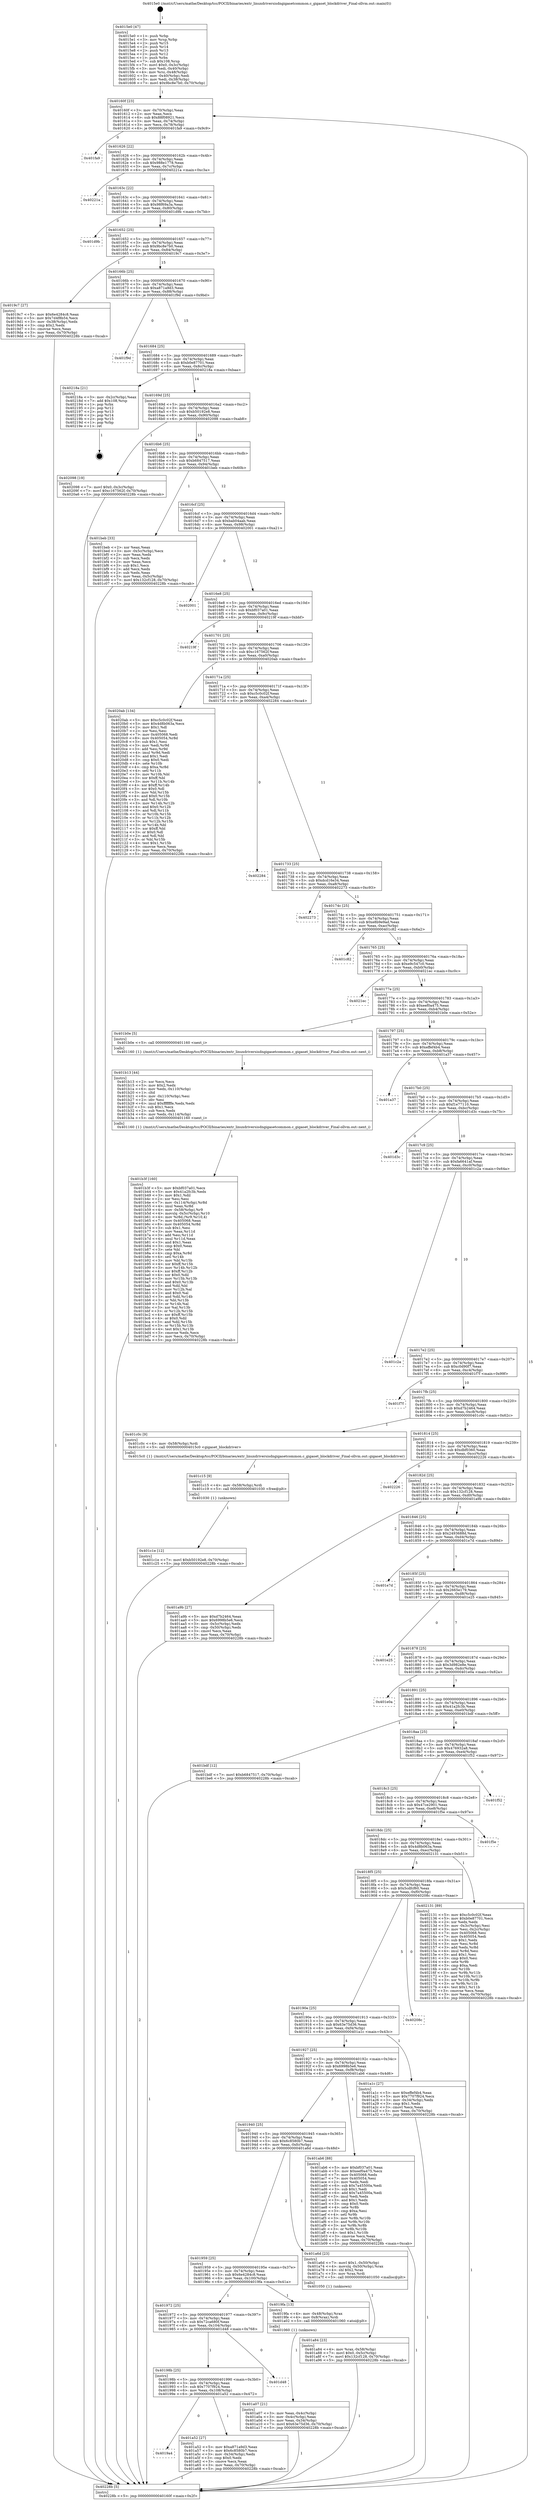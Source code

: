 digraph "0x4015e0" {
  label = "0x4015e0 (/mnt/c/Users/mathe/Desktop/tcc/POCII/binaries/extr_linuxdriversisdngigasetcommon.c_gigaset_blockdriver_Final-ollvm.out::main(0))"
  labelloc = "t"
  node[shape=record]

  Entry [label="",width=0.3,height=0.3,shape=circle,fillcolor=black,style=filled]
  "0x40160f" [label="{
     0x40160f [23]\l
     | [instrs]\l
     &nbsp;&nbsp;0x40160f \<+3\>: mov -0x70(%rbp),%eax\l
     &nbsp;&nbsp;0x401612 \<+2\>: mov %eax,%ecx\l
     &nbsp;&nbsp;0x401614 \<+6\>: sub $0x88f08921,%ecx\l
     &nbsp;&nbsp;0x40161a \<+3\>: mov %eax,-0x74(%rbp)\l
     &nbsp;&nbsp;0x40161d \<+3\>: mov %ecx,-0x78(%rbp)\l
     &nbsp;&nbsp;0x401620 \<+6\>: je 0000000000401fa9 \<main+0x9c9\>\l
  }"]
  "0x401fa9" [label="{
     0x401fa9\l
  }", style=dashed]
  "0x401626" [label="{
     0x401626 [22]\l
     | [instrs]\l
     &nbsp;&nbsp;0x401626 \<+5\>: jmp 000000000040162b \<main+0x4b\>\l
     &nbsp;&nbsp;0x40162b \<+3\>: mov -0x74(%rbp),%eax\l
     &nbsp;&nbsp;0x40162e \<+5\>: sub $0x988e1778,%eax\l
     &nbsp;&nbsp;0x401633 \<+3\>: mov %eax,-0x7c(%rbp)\l
     &nbsp;&nbsp;0x401636 \<+6\>: je 000000000040221a \<main+0xc3a\>\l
  }"]
  Exit [label="",width=0.3,height=0.3,shape=circle,fillcolor=black,style=filled,peripheries=2]
  "0x40221a" [label="{
     0x40221a\l
  }", style=dashed]
  "0x40163c" [label="{
     0x40163c [22]\l
     | [instrs]\l
     &nbsp;&nbsp;0x40163c \<+5\>: jmp 0000000000401641 \<main+0x61\>\l
     &nbsp;&nbsp;0x401641 \<+3\>: mov -0x74(%rbp),%eax\l
     &nbsp;&nbsp;0x401644 \<+5\>: sub $0x98f69a3a,%eax\l
     &nbsp;&nbsp;0x401649 \<+3\>: mov %eax,-0x80(%rbp)\l
     &nbsp;&nbsp;0x40164c \<+6\>: je 0000000000401d9b \<main+0x7bb\>\l
  }"]
  "0x401c1e" [label="{
     0x401c1e [12]\l
     | [instrs]\l
     &nbsp;&nbsp;0x401c1e \<+7\>: movl $0xb50192e8,-0x70(%rbp)\l
     &nbsp;&nbsp;0x401c25 \<+5\>: jmp 000000000040228b \<main+0xcab\>\l
  }"]
  "0x401d9b" [label="{
     0x401d9b\l
  }", style=dashed]
  "0x401652" [label="{
     0x401652 [25]\l
     | [instrs]\l
     &nbsp;&nbsp;0x401652 \<+5\>: jmp 0000000000401657 \<main+0x77\>\l
     &nbsp;&nbsp;0x401657 \<+3\>: mov -0x74(%rbp),%eax\l
     &nbsp;&nbsp;0x40165a \<+5\>: sub $0x9bc8e7b0,%eax\l
     &nbsp;&nbsp;0x40165f \<+6\>: mov %eax,-0x84(%rbp)\l
     &nbsp;&nbsp;0x401665 \<+6\>: je 00000000004019c7 \<main+0x3e7\>\l
  }"]
  "0x401c15" [label="{
     0x401c15 [9]\l
     | [instrs]\l
     &nbsp;&nbsp;0x401c15 \<+4\>: mov -0x58(%rbp),%rdi\l
     &nbsp;&nbsp;0x401c19 \<+5\>: call 0000000000401030 \<free@plt\>\l
     | [calls]\l
     &nbsp;&nbsp;0x401030 \{1\} (unknown)\l
  }"]
  "0x4019c7" [label="{
     0x4019c7 [27]\l
     | [instrs]\l
     &nbsp;&nbsp;0x4019c7 \<+5\>: mov $0x6e4284c8,%eax\l
     &nbsp;&nbsp;0x4019cc \<+5\>: mov $0x7d4f8b54,%ecx\l
     &nbsp;&nbsp;0x4019d1 \<+3\>: mov -0x38(%rbp),%edx\l
     &nbsp;&nbsp;0x4019d4 \<+3\>: cmp $0x2,%edx\l
     &nbsp;&nbsp;0x4019d7 \<+3\>: cmovne %ecx,%eax\l
     &nbsp;&nbsp;0x4019da \<+3\>: mov %eax,-0x70(%rbp)\l
     &nbsp;&nbsp;0x4019dd \<+5\>: jmp 000000000040228b \<main+0xcab\>\l
  }"]
  "0x40166b" [label="{
     0x40166b [25]\l
     | [instrs]\l
     &nbsp;&nbsp;0x40166b \<+5\>: jmp 0000000000401670 \<main+0x90\>\l
     &nbsp;&nbsp;0x401670 \<+3\>: mov -0x74(%rbp),%eax\l
     &nbsp;&nbsp;0x401673 \<+5\>: sub $0xa871a9d3,%eax\l
     &nbsp;&nbsp;0x401678 \<+6\>: mov %eax,-0x88(%rbp)\l
     &nbsp;&nbsp;0x40167e \<+6\>: je 0000000000401f9d \<main+0x9bd\>\l
  }"]
  "0x40228b" [label="{
     0x40228b [5]\l
     | [instrs]\l
     &nbsp;&nbsp;0x40228b \<+5\>: jmp 000000000040160f \<main+0x2f\>\l
  }"]
  "0x4015e0" [label="{
     0x4015e0 [47]\l
     | [instrs]\l
     &nbsp;&nbsp;0x4015e0 \<+1\>: push %rbp\l
     &nbsp;&nbsp;0x4015e1 \<+3\>: mov %rsp,%rbp\l
     &nbsp;&nbsp;0x4015e4 \<+2\>: push %r15\l
     &nbsp;&nbsp;0x4015e6 \<+2\>: push %r14\l
     &nbsp;&nbsp;0x4015e8 \<+2\>: push %r13\l
     &nbsp;&nbsp;0x4015ea \<+2\>: push %r12\l
     &nbsp;&nbsp;0x4015ec \<+1\>: push %rbx\l
     &nbsp;&nbsp;0x4015ed \<+7\>: sub $0x108,%rsp\l
     &nbsp;&nbsp;0x4015f4 \<+7\>: movl $0x0,-0x3c(%rbp)\l
     &nbsp;&nbsp;0x4015fb \<+3\>: mov %edi,-0x40(%rbp)\l
     &nbsp;&nbsp;0x4015fe \<+4\>: mov %rsi,-0x48(%rbp)\l
     &nbsp;&nbsp;0x401602 \<+3\>: mov -0x40(%rbp),%edi\l
     &nbsp;&nbsp;0x401605 \<+3\>: mov %edi,-0x38(%rbp)\l
     &nbsp;&nbsp;0x401608 \<+7\>: movl $0x9bc8e7b0,-0x70(%rbp)\l
  }"]
  "0x401b3f" [label="{
     0x401b3f [160]\l
     | [instrs]\l
     &nbsp;&nbsp;0x401b3f \<+5\>: mov $0xbf037a01,%ecx\l
     &nbsp;&nbsp;0x401b44 \<+5\>: mov $0x41a2fc3b,%edx\l
     &nbsp;&nbsp;0x401b49 \<+3\>: mov $0x1,%dil\l
     &nbsp;&nbsp;0x401b4c \<+2\>: xor %esi,%esi\l
     &nbsp;&nbsp;0x401b4e \<+7\>: mov -0x114(%rbp),%r8d\l
     &nbsp;&nbsp;0x401b55 \<+4\>: imul %eax,%r8d\l
     &nbsp;&nbsp;0x401b59 \<+4\>: mov -0x58(%rbp),%r9\l
     &nbsp;&nbsp;0x401b5d \<+4\>: movslq -0x5c(%rbp),%r10\l
     &nbsp;&nbsp;0x401b61 \<+4\>: mov %r8d,(%r9,%r10,4)\l
     &nbsp;&nbsp;0x401b65 \<+7\>: mov 0x405068,%eax\l
     &nbsp;&nbsp;0x401b6c \<+8\>: mov 0x405054,%r8d\l
     &nbsp;&nbsp;0x401b74 \<+3\>: sub $0x1,%esi\l
     &nbsp;&nbsp;0x401b77 \<+3\>: mov %eax,%r11d\l
     &nbsp;&nbsp;0x401b7a \<+3\>: add %esi,%r11d\l
     &nbsp;&nbsp;0x401b7d \<+4\>: imul %r11d,%eax\l
     &nbsp;&nbsp;0x401b81 \<+3\>: and $0x1,%eax\l
     &nbsp;&nbsp;0x401b84 \<+3\>: cmp $0x0,%eax\l
     &nbsp;&nbsp;0x401b87 \<+3\>: sete %bl\l
     &nbsp;&nbsp;0x401b8a \<+4\>: cmp $0xa,%r8d\l
     &nbsp;&nbsp;0x401b8e \<+4\>: setl %r14b\l
     &nbsp;&nbsp;0x401b92 \<+3\>: mov %bl,%r15b\l
     &nbsp;&nbsp;0x401b95 \<+4\>: xor $0xff,%r15b\l
     &nbsp;&nbsp;0x401b99 \<+3\>: mov %r14b,%r12b\l
     &nbsp;&nbsp;0x401b9c \<+4\>: xor $0xff,%r12b\l
     &nbsp;&nbsp;0x401ba0 \<+4\>: xor $0x0,%dil\l
     &nbsp;&nbsp;0x401ba4 \<+3\>: mov %r15b,%r13b\l
     &nbsp;&nbsp;0x401ba7 \<+4\>: and $0x0,%r13b\l
     &nbsp;&nbsp;0x401bab \<+3\>: and %dil,%bl\l
     &nbsp;&nbsp;0x401bae \<+3\>: mov %r12b,%al\l
     &nbsp;&nbsp;0x401bb1 \<+2\>: and $0x0,%al\l
     &nbsp;&nbsp;0x401bb3 \<+3\>: and %dil,%r14b\l
     &nbsp;&nbsp;0x401bb6 \<+3\>: or %bl,%r13b\l
     &nbsp;&nbsp;0x401bb9 \<+3\>: or %r14b,%al\l
     &nbsp;&nbsp;0x401bbc \<+3\>: xor %al,%r13b\l
     &nbsp;&nbsp;0x401bbf \<+3\>: or %r12b,%r15b\l
     &nbsp;&nbsp;0x401bc2 \<+4\>: xor $0xff,%r15b\l
     &nbsp;&nbsp;0x401bc6 \<+4\>: or $0x0,%dil\l
     &nbsp;&nbsp;0x401bca \<+3\>: and %dil,%r15b\l
     &nbsp;&nbsp;0x401bcd \<+3\>: or %r15b,%r13b\l
     &nbsp;&nbsp;0x401bd0 \<+4\>: test $0x1,%r13b\l
     &nbsp;&nbsp;0x401bd4 \<+3\>: cmovne %edx,%ecx\l
     &nbsp;&nbsp;0x401bd7 \<+3\>: mov %ecx,-0x70(%rbp)\l
     &nbsp;&nbsp;0x401bda \<+5\>: jmp 000000000040228b \<main+0xcab\>\l
  }"]
  "0x401f9d" [label="{
     0x401f9d\l
  }", style=dashed]
  "0x401684" [label="{
     0x401684 [25]\l
     | [instrs]\l
     &nbsp;&nbsp;0x401684 \<+5\>: jmp 0000000000401689 \<main+0xa9\>\l
     &nbsp;&nbsp;0x401689 \<+3\>: mov -0x74(%rbp),%eax\l
     &nbsp;&nbsp;0x40168c \<+5\>: sub $0xb0e87701,%eax\l
     &nbsp;&nbsp;0x401691 \<+6\>: mov %eax,-0x8c(%rbp)\l
     &nbsp;&nbsp;0x401697 \<+6\>: je 000000000040218a \<main+0xbaa\>\l
  }"]
  "0x401b13" [label="{
     0x401b13 [44]\l
     | [instrs]\l
     &nbsp;&nbsp;0x401b13 \<+2\>: xor %ecx,%ecx\l
     &nbsp;&nbsp;0x401b15 \<+5\>: mov $0x2,%edx\l
     &nbsp;&nbsp;0x401b1a \<+6\>: mov %edx,-0x110(%rbp)\l
     &nbsp;&nbsp;0x401b20 \<+1\>: cltd\l
     &nbsp;&nbsp;0x401b21 \<+6\>: mov -0x110(%rbp),%esi\l
     &nbsp;&nbsp;0x401b27 \<+2\>: idiv %esi\l
     &nbsp;&nbsp;0x401b29 \<+6\>: imul $0xfffffffe,%edx,%edx\l
     &nbsp;&nbsp;0x401b2f \<+3\>: sub $0x1,%ecx\l
     &nbsp;&nbsp;0x401b32 \<+2\>: sub %ecx,%edx\l
     &nbsp;&nbsp;0x401b34 \<+6\>: mov %edx,-0x114(%rbp)\l
     &nbsp;&nbsp;0x401b3a \<+5\>: call 0000000000401160 \<next_i\>\l
     | [calls]\l
     &nbsp;&nbsp;0x401160 \{1\} (/mnt/c/Users/mathe/Desktop/tcc/POCII/binaries/extr_linuxdriversisdngigasetcommon.c_gigaset_blockdriver_Final-ollvm.out::next_i)\l
  }"]
  "0x40218a" [label="{
     0x40218a [21]\l
     | [instrs]\l
     &nbsp;&nbsp;0x40218a \<+3\>: mov -0x2c(%rbp),%eax\l
     &nbsp;&nbsp;0x40218d \<+7\>: add $0x108,%rsp\l
     &nbsp;&nbsp;0x402194 \<+1\>: pop %rbx\l
     &nbsp;&nbsp;0x402195 \<+2\>: pop %r12\l
     &nbsp;&nbsp;0x402197 \<+2\>: pop %r13\l
     &nbsp;&nbsp;0x402199 \<+2\>: pop %r14\l
     &nbsp;&nbsp;0x40219b \<+2\>: pop %r15\l
     &nbsp;&nbsp;0x40219d \<+1\>: pop %rbp\l
     &nbsp;&nbsp;0x40219e \<+1\>: ret\l
  }"]
  "0x40169d" [label="{
     0x40169d [25]\l
     | [instrs]\l
     &nbsp;&nbsp;0x40169d \<+5\>: jmp 00000000004016a2 \<main+0xc2\>\l
     &nbsp;&nbsp;0x4016a2 \<+3\>: mov -0x74(%rbp),%eax\l
     &nbsp;&nbsp;0x4016a5 \<+5\>: sub $0xb50192e8,%eax\l
     &nbsp;&nbsp;0x4016aa \<+6\>: mov %eax,-0x90(%rbp)\l
     &nbsp;&nbsp;0x4016b0 \<+6\>: je 0000000000402098 \<main+0xab8\>\l
  }"]
  "0x401a84" [label="{
     0x401a84 [23]\l
     | [instrs]\l
     &nbsp;&nbsp;0x401a84 \<+4\>: mov %rax,-0x58(%rbp)\l
     &nbsp;&nbsp;0x401a88 \<+7\>: movl $0x0,-0x5c(%rbp)\l
     &nbsp;&nbsp;0x401a8f \<+7\>: movl $0x132cf128,-0x70(%rbp)\l
     &nbsp;&nbsp;0x401a96 \<+5\>: jmp 000000000040228b \<main+0xcab\>\l
  }"]
  "0x402098" [label="{
     0x402098 [19]\l
     | [instrs]\l
     &nbsp;&nbsp;0x402098 \<+7\>: movl $0x0,-0x3c(%rbp)\l
     &nbsp;&nbsp;0x40209f \<+7\>: movl $0xc167562f,-0x70(%rbp)\l
     &nbsp;&nbsp;0x4020a6 \<+5\>: jmp 000000000040228b \<main+0xcab\>\l
  }"]
  "0x4016b6" [label="{
     0x4016b6 [25]\l
     | [instrs]\l
     &nbsp;&nbsp;0x4016b6 \<+5\>: jmp 00000000004016bb \<main+0xdb\>\l
     &nbsp;&nbsp;0x4016bb \<+3\>: mov -0x74(%rbp),%eax\l
     &nbsp;&nbsp;0x4016be \<+5\>: sub $0xb6847517,%eax\l
     &nbsp;&nbsp;0x4016c3 \<+6\>: mov %eax,-0x94(%rbp)\l
     &nbsp;&nbsp;0x4016c9 \<+6\>: je 0000000000401beb \<main+0x60b\>\l
  }"]
  "0x4019a4" [label="{
     0x4019a4\l
  }", style=dashed]
  "0x401beb" [label="{
     0x401beb [33]\l
     | [instrs]\l
     &nbsp;&nbsp;0x401beb \<+2\>: xor %eax,%eax\l
     &nbsp;&nbsp;0x401bed \<+3\>: mov -0x5c(%rbp),%ecx\l
     &nbsp;&nbsp;0x401bf0 \<+2\>: mov %eax,%edx\l
     &nbsp;&nbsp;0x401bf2 \<+2\>: sub %ecx,%edx\l
     &nbsp;&nbsp;0x401bf4 \<+2\>: mov %eax,%ecx\l
     &nbsp;&nbsp;0x401bf6 \<+3\>: sub $0x1,%ecx\l
     &nbsp;&nbsp;0x401bf9 \<+2\>: add %ecx,%edx\l
     &nbsp;&nbsp;0x401bfb \<+2\>: sub %edx,%eax\l
     &nbsp;&nbsp;0x401bfd \<+3\>: mov %eax,-0x5c(%rbp)\l
     &nbsp;&nbsp;0x401c00 \<+7\>: movl $0x132cf128,-0x70(%rbp)\l
     &nbsp;&nbsp;0x401c07 \<+5\>: jmp 000000000040228b \<main+0xcab\>\l
  }"]
  "0x4016cf" [label="{
     0x4016cf [25]\l
     | [instrs]\l
     &nbsp;&nbsp;0x4016cf \<+5\>: jmp 00000000004016d4 \<main+0xf4\>\l
     &nbsp;&nbsp;0x4016d4 \<+3\>: mov -0x74(%rbp),%eax\l
     &nbsp;&nbsp;0x4016d7 \<+5\>: sub $0xbab04aab,%eax\l
     &nbsp;&nbsp;0x4016dc \<+6\>: mov %eax,-0x98(%rbp)\l
     &nbsp;&nbsp;0x4016e2 \<+6\>: je 0000000000402001 \<main+0xa21\>\l
  }"]
  "0x401a52" [label="{
     0x401a52 [27]\l
     | [instrs]\l
     &nbsp;&nbsp;0x401a52 \<+5\>: mov $0xa871a9d3,%eax\l
     &nbsp;&nbsp;0x401a57 \<+5\>: mov $0x6c8580b7,%ecx\l
     &nbsp;&nbsp;0x401a5c \<+3\>: mov -0x34(%rbp),%edx\l
     &nbsp;&nbsp;0x401a5f \<+3\>: cmp $0x0,%edx\l
     &nbsp;&nbsp;0x401a62 \<+3\>: cmove %ecx,%eax\l
     &nbsp;&nbsp;0x401a65 \<+3\>: mov %eax,-0x70(%rbp)\l
     &nbsp;&nbsp;0x401a68 \<+5\>: jmp 000000000040228b \<main+0xcab\>\l
  }"]
  "0x402001" [label="{
     0x402001\l
  }", style=dashed]
  "0x4016e8" [label="{
     0x4016e8 [25]\l
     | [instrs]\l
     &nbsp;&nbsp;0x4016e8 \<+5\>: jmp 00000000004016ed \<main+0x10d\>\l
     &nbsp;&nbsp;0x4016ed \<+3\>: mov -0x74(%rbp),%eax\l
     &nbsp;&nbsp;0x4016f0 \<+5\>: sub $0xbf037a01,%eax\l
     &nbsp;&nbsp;0x4016f5 \<+6\>: mov %eax,-0x9c(%rbp)\l
     &nbsp;&nbsp;0x4016fb \<+6\>: je 000000000040219f \<main+0xbbf\>\l
  }"]
  "0x40198b" [label="{
     0x40198b [25]\l
     | [instrs]\l
     &nbsp;&nbsp;0x40198b \<+5\>: jmp 0000000000401990 \<main+0x3b0\>\l
     &nbsp;&nbsp;0x401990 \<+3\>: mov -0x74(%rbp),%eax\l
     &nbsp;&nbsp;0x401993 \<+5\>: sub $0x7707f924,%eax\l
     &nbsp;&nbsp;0x401998 \<+6\>: mov %eax,-0x108(%rbp)\l
     &nbsp;&nbsp;0x40199e \<+6\>: je 0000000000401a52 \<main+0x472\>\l
  }"]
  "0x40219f" [label="{
     0x40219f\l
  }", style=dashed]
  "0x401701" [label="{
     0x401701 [25]\l
     | [instrs]\l
     &nbsp;&nbsp;0x401701 \<+5\>: jmp 0000000000401706 \<main+0x126\>\l
     &nbsp;&nbsp;0x401706 \<+3\>: mov -0x74(%rbp),%eax\l
     &nbsp;&nbsp;0x401709 \<+5\>: sub $0xc167562f,%eax\l
     &nbsp;&nbsp;0x40170e \<+6\>: mov %eax,-0xa0(%rbp)\l
     &nbsp;&nbsp;0x401714 \<+6\>: je 00000000004020ab \<main+0xacb\>\l
  }"]
  "0x401d48" [label="{
     0x401d48\l
  }", style=dashed]
  "0x4020ab" [label="{
     0x4020ab [134]\l
     | [instrs]\l
     &nbsp;&nbsp;0x4020ab \<+5\>: mov $0xc5c0c02f,%eax\l
     &nbsp;&nbsp;0x4020b0 \<+5\>: mov $0x4d8b063a,%ecx\l
     &nbsp;&nbsp;0x4020b5 \<+2\>: mov $0x1,%dl\l
     &nbsp;&nbsp;0x4020b7 \<+2\>: xor %esi,%esi\l
     &nbsp;&nbsp;0x4020b9 \<+7\>: mov 0x405068,%edi\l
     &nbsp;&nbsp;0x4020c0 \<+8\>: mov 0x405054,%r8d\l
     &nbsp;&nbsp;0x4020c8 \<+3\>: sub $0x1,%esi\l
     &nbsp;&nbsp;0x4020cb \<+3\>: mov %edi,%r9d\l
     &nbsp;&nbsp;0x4020ce \<+3\>: add %esi,%r9d\l
     &nbsp;&nbsp;0x4020d1 \<+4\>: imul %r9d,%edi\l
     &nbsp;&nbsp;0x4020d5 \<+3\>: and $0x1,%edi\l
     &nbsp;&nbsp;0x4020d8 \<+3\>: cmp $0x0,%edi\l
     &nbsp;&nbsp;0x4020db \<+4\>: sete %r10b\l
     &nbsp;&nbsp;0x4020df \<+4\>: cmp $0xa,%r8d\l
     &nbsp;&nbsp;0x4020e3 \<+4\>: setl %r11b\l
     &nbsp;&nbsp;0x4020e7 \<+3\>: mov %r10b,%bl\l
     &nbsp;&nbsp;0x4020ea \<+3\>: xor $0xff,%bl\l
     &nbsp;&nbsp;0x4020ed \<+3\>: mov %r11b,%r14b\l
     &nbsp;&nbsp;0x4020f0 \<+4\>: xor $0xff,%r14b\l
     &nbsp;&nbsp;0x4020f4 \<+3\>: xor $0x0,%dl\l
     &nbsp;&nbsp;0x4020f7 \<+3\>: mov %bl,%r15b\l
     &nbsp;&nbsp;0x4020fa \<+4\>: and $0x0,%r15b\l
     &nbsp;&nbsp;0x4020fe \<+3\>: and %dl,%r10b\l
     &nbsp;&nbsp;0x402101 \<+3\>: mov %r14b,%r12b\l
     &nbsp;&nbsp;0x402104 \<+4\>: and $0x0,%r12b\l
     &nbsp;&nbsp;0x402108 \<+3\>: and %dl,%r11b\l
     &nbsp;&nbsp;0x40210b \<+3\>: or %r10b,%r15b\l
     &nbsp;&nbsp;0x40210e \<+3\>: or %r11b,%r12b\l
     &nbsp;&nbsp;0x402111 \<+3\>: xor %r12b,%r15b\l
     &nbsp;&nbsp;0x402114 \<+3\>: or %r14b,%bl\l
     &nbsp;&nbsp;0x402117 \<+3\>: xor $0xff,%bl\l
     &nbsp;&nbsp;0x40211a \<+3\>: or $0x0,%dl\l
     &nbsp;&nbsp;0x40211d \<+2\>: and %dl,%bl\l
     &nbsp;&nbsp;0x40211f \<+3\>: or %bl,%r15b\l
     &nbsp;&nbsp;0x402122 \<+4\>: test $0x1,%r15b\l
     &nbsp;&nbsp;0x402126 \<+3\>: cmovne %ecx,%eax\l
     &nbsp;&nbsp;0x402129 \<+3\>: mov %eax,-0x70(%rbp)\l
     &nbsp;&nbsp;0x40212c \<+5\>: jmp 000000000040228b \<main+0xcab\>\l
  }"]
  "0x40171a" [label="{
     0x40171a [25]\l
     | [instrs]\l
     &nbsp;&nbsp;0x40171a \<+5\>: jmp 000000000040171f \<main+0x13f\>\l
     &nbsp;&nbsp;0x40171f \<+3\>: mov -0x74(%rbp),%eax\l
     &nbsp;&nbsp;0x401722 \<+5\>: sub $0xc5c0c02f,%eax\l
     &nbsp;&nbsp;0x401727 \<+6\>: mov %eax,-0xa4(%rbp)\l
     &nbsp;&nbsp;0x40172d \<+6\>: je 0000000000402284 \<main+0xca4\>\l
  }"]
  "0x401a07" [label="{
     0x401a07 [21]\l
     | [instrs]\l
     &nbsp;&nbsp;0x401a07 \<+3\>: mov %eax,-0x4c(%rbp)\l
     &nbsp;&nbsp;0x401a0a \<+3\>: mov -0x4c(%rbp),%eax\l
     &nbsp;&nbsp;0x401a0d \<+3\>: mov %eax,-0x34(%rbp)\l
     &nbsp;&nbsp;0x401a10 \<+7\>: movl $0x63e75d36,-0x70(%rbp)\l
     &nbsp;&nbsp;0x401a17 \<+5\>: jmp 000000000040228b \<main+0xcab\>\l
  }"]
  "0x402284" [label="{
     0x402284\l
  }", style=dashed]
  "0x401733" [label="{
     0x401733 [25]\l
     | [instrs]\l
     &nbsp;&nbsp;0x401733 \<+5\>: jmp 0000000000401738 \<main+0x158\>\l
     &nbsp;&nbsp;0x401738 \<+3\>: mov -0x74(%rbp),%eax\l
     &nbsp;&nbsp;0x40173b \<+5\>: sub $0xdcd16e34,%eax\l
     &nbsp;&nbsp;0x401740 \<+6\>: mov %eax,-0xa8(%rbp)\l
     &nbsp;&nbsp;0x401746 \<+6\>: je 0000000000402273 \<main+0xc93\>\l
  }"]
  "0x401972" [label="{
     0x401972 [25]\l
     | [instrs]\l
     &nbsp;&nbsp;0x401972 \<+5\>: jmp 0000000000401977 \<main+0x397\>\l
     &nbsp;&nbsp;0x401977 \<+3\>: mov -0x74(%rbp),%eax\l
     &nbsp;&nbsp;0x40197a \<+5\>: sub $0x72ca680f,%eax\l
     &nbsp;&nbsp;0x40197f \<+6\>: mov %eax,-0x104(%rbp)\l
     &nbsp;&nbsp;0x401985 \<+6\>: je 0000000000401d48 \<main+0x768\>\l
  }"]
  "0x402273" [label="{
     0x402273\l
  }", style=dashed]
  "0x40174c" [label="{
     0x40174c [25]\l
     | [instrs]\l
     &nbsp;&nbsp;0x40174c \<+5\>: jmp 0000000000401751 \<main+0x171\>\l
     &nbsp;&nbsp;0x401751 \<+3\>: mov -0x74(%rbp),%eax\l
     &nbsp;&nbsp;0x401754 \<+5\>: sub $0xe8b9e9ad,%eax\l
     &nbsp;&nbsp;0x401759 \<+6\>: mov %eax,-0xac(%rbp)\l
     &nbsp;&nbsp;0x40175f \<+6\>: je 0000000000401c82 \<main+0x6a2\>\l
  }"]
  "0x4019fa" [label="{
     0x4019fa [13]\l
     | [instrs]\l
     &nbsp;&nbsp;0x4019fa \<+4\>: mov -0x48(%rbp),%rax\l
     &nbsp;&nbsp;0x4019fe \<+4\>: mov 0x8(%rax),%rdi\l
     &nbsp;&nbsp;0x401a02 \<+5\>: call 0000000000401060 \<atoi@plt\>\l
     | [calls]\l
     &nbsp;&nbsp;0x401060 \{1\} (unknown)\l
  }"]
  "0x401c82" [label="{
     0x401c82\l
  }", style=dashed]
  "0x401765" [label="{
     0x401765 [25]\l
     | [instrs]\l
     &nbsp;&nbsp;0x401765 \<+5\>: jmp 000000000040176a \<main+0x18a\>\l
     &nbsp;&nbsp;0x40176a \<+3\>: mov -0x74(%rbp),%eax\l
     &nbsp;&nbsp;0x40176d \<+5\>: sub $0xe9c547c0,%eax\l
     &nbsp;&nbsp;0x401772 \<+6\>: mov %eax,-0xb0(%rbp)\l
     &nbsp;&nbsp;0x401778 \<+6\>: je 00000000004021ec \<main+0xc0c\>\l
  }"]
  "0x401959" [label="{
     0x401959 [25]\l
     | [instrs]\l
     &nbsp;&nbsp;0x401959 \<+5\>: jmp 000000000040195e \<main+0x37e\>\l
     &nbsp;&nbsp;0x40195e \<+3\>: mov -0x74(%rbp),%eax\l
     &nbsp;&nbsp;0x401961 \<+5\>: sub $0x6e4284c8,%eax\l
     &nbsp;&nbsp;0x401966 \<+6\>: mov %eax,-0x100(%rbp)\l
     &nbsp;&nbsp;0x40196c \<+6\>: je 00000000004019fa \<main+0x41a\>\l
  }"]
  "0x4021ec" [label="{
     0x4021ec\l
  }", style=dashed]
  "0x40177e" [label="{
     0x40177e [25]\l
     | [instrs]\l
     &nbsp;&nbsp;0x40177e \<+5\>: jmp 0000000000401783 \<main+0x1a3\>\l
     &nbsp;&nbsp;0x401783 \<+3\>: mov -0x74(%rbp),%eax\l
     &nbsp;&nbsp;0x401786 \<+5\>: sub $0xeef0a475,%eax\l
     &nbsp;&nbsp;0x40178b \<+6\>: mov %eax,-0xb4(%rbp)\l
     &nbsp;&nbsp;0x401791 \<+6\>: je 0000000000401b0e \<main+0x52e\>\l
  }"]
  "0x401a6d" [label="{
     0x401a6d [23]\l
     | [instrs]\l
     &nbsp;&nbsp;0x401a6d \<+7\>: movl $0x1,-0x50(%rbp)\l
     &nbsp;&nbsp;0x401a74 \<+4\>: movslq -0x50(%rbp),%rax\l
     &nbsp;&nbsp;0x401a78 \<+4\>: shl $0x2,%rax\l
     &nbsp;&nbsp;0x401a7c \<+3\>: mov %rax,%rdi\l
     &nbsp;&nbsp;0x401a7f \<+5\>: call 0000000000401050 \<malloc@plt\>\l
     | [calls]\l
     &nbsp;&nbsp;0x401050 \{1\} (unknown)\l
  }"]
  "0x401b0e" [label="{
     0x401b0e [5]\l
     | [instrs]\l
     &nbsp;&nbsp;0x401b0e \<+5\>: call 0000000000401160 \<next_i\>\l
     | [calls]\l
     &nbsp;&nbsp;0x401160 \{1\} (/mnt/c/Users/mathe/Desktop/tcc/POCII/binaries/extr_linuxdriversisdngigasetcommon.c_gigaset_blockdriver_Final-ollvm.out::next_i)\l
  }"]
  "0x401797" [label="{
     0x401797 [25]\l
     | [instrs]\l
     &nbsp;&nbsp;0x401797 \<+5\>: jmp 000000000040179c \<main+0x1bc\>\l
     &nbsp;&nbsp;0x40179c \<+3\>: mov -0x74(%rbp),%eax\l
     &nbsp;&nbsp;0x40179f \<+5\>: sub $0xeffef4b4,%eax\l
     &nbsp;&nbsp;0x4017a4 \<+6\>: mov %eax,-0xb8(%rbp)\l
     &nbsp;&nbsp;0x4017aa \<+6\>: je 0000000000401a37 \<main+0x457\>\l
  }"]
  "0x401940" [label="{
     0x401940 [25]\l
     | [instrs]\l
     &nbsp;&nbsp;0x401940 \<+5\>: jmp 0000000000401945 \<main+0x365\>\l
     &nbsp;&nbsp;0x401945 \<+3\>: mov -0x74(%rbp),%eax\l
     &nbsp;&nbsp;0x401948 \<+5\>: sub $0x6c8580b7,%eax\l
     &nbsp;&nbsp;0x40194d \<+6\>: mov %eax,-0xfc(%rbp)\l
     &nbsp;&nbsp;0x401953 \<+6\>: je 0000000000401a6d \<main+0x48d\>\l
  }"]
  "0x401a37" [label="{
     0x401a37\l
  }", style=dashed]
  "0x4017b0" [label="{
     0x4017b0 [25]\l
     | [instrs]\l
     &nbsp;&nbsp;0x4017b0 \<+5\>: jmp 00000000004017b5 \<main+0x1d5\>\l
     &nbsp;&nbsp;0x4017b5 \<+3\>: mov -0x74(%rbp),%eax\l
     &nbsp;&nbsp;0x4017b8 \<+5\>: sub $0xf1e77110,%eax\l
     &nbsp;&nbsp;0x4017bd \<+6\>: mov %eax,-0xbc(%rbp)\l
     &nbsp;&nbsp;0x4017c3 \<+6\>: je 0000000000401d3c \<main+0x75c\>\l
  }"]
  "0x401ab6" [label="{
     0x401ab6 [88]\l
     | [instrs]\l
     &nbsp;&nbsp;0x401ab6 \<+5\>: mov $0xbf037a01,%eax\l
     &nbsp;&nbsp;0x401abb \<+5\>: mov $0xeef0a475,%ecx\l
     &nbsp;&nbsp;0x401ac0 \<+7\>: mov 0x405068,%edx\l
     &nbsp;&nbsp;0x401ac7 \<+7\>: mov 0x405054,%esi\l
     &nbsp;&nbsp;0x401ace \<+2\>: mov %edx,%edi\l
     &nbsp;&nbsp;0x401ad0 \<+6\>: sub $0x7a45500a,%edi\l
     &nbsp;&nbsp;0x401ad6 \<+3\>: sub $0x1,%edi\l
     &nbsp;&nbsp;0x401ad9 \<+6\>: add $0x7a45500a,%edi\l
     &nbsp;&nbsp;0x401adf \<+3\>: imul %edi,%edx\l
     &nbsp;&nbsp;0x401ae2 \<+3\>: and $0x1,%edx\l
     &nbsp;&nbsp;0x401ae5 \<+3\>: cmp $0x0,%edx\l
     &nbsp;&nbsp;0x401ae8 \<+4\>: sete %r8b\l
     &nbsp;&nbsp;0x401aec \<+3\>: cmp $0xa,%esi\l
     &nbsp;&nbsp;0x401aef \<+4\>: setl %r9b\l
     &nbsp;&nbsp;0x401af3 \<+3\>: mov %r8b,%r10b\l
     &nbsp;&nbsp;0x401af6 \<+3\>: and %r9b,%r10b\l
     &nbsp;&nbsp;0x401af9 \<+3\>: xor %r9b,%r8b\l
     &nbsp;&nbsp;0x401afc \<+3\>: or %r8b,%r10b\l
     &nbsp;&nbsp;0x401aff \<+4\>: test $0x1,%r10b\l
     &nbsp;&nbsp;0x401b03 \<+3\>: cmovne %ecx,%eax\l
     &nbsp;&nbsp;0x401b06 \<+3\>: mov %eax,-0x70(%rbp)\l
     &nbsp;&nbsp;0x401b09 \<+5\>: jmp 000000000040228b \<main+0xcab\>\l
  }"]
  "0x401d3c" [label="{
     0x401d3c\l
  }", style=dashed]
  "0x4017c9" [label="{
     0x4017c9 [25]\l
     | [instrs]\l
     &nbsp;&nbsp;0x4017c9 \<+5\>: jmp 00000000004017ce \<main+0x1ee\>\l
     &nbsp;&nbsp;0x4017ce \<+3\>: mov -0x74(%rbp),%eax\l
     &nbsp;&nbsp;0x4017d1 \<+5\>: sub $0xfa6641af,%eax\l
     &nbsp;&nbsp;0x4017d6 \<+6\>: mov %eax,-0xc0(%rbp)\l
     &nbsp;&nbsp;0x4017dc \<+6\>: je 0000000000401c2a \<main+0x64a\>\l
  }"]
  "0x401927" [label="{
     0x401927 [25]\l
     | [instrs]\l
     &nbsp;&nbsp;0x401927 \<+5\>: jmp 000000000040192c \<main+0x34c\>\l
     &nbsp;&nbsp;0x40192c \<+3\>: mov -0x74(%rbp),%eax\l
     &nbsp;&nbsp;0x40192f \<+5\>: sub $0x6998b5e6,%eax\l
     &nbsp;&nbsp;0x401934 \<+6\>: mov %eax,-0xf8(%rbp)\l
     &nbsp;&nbsp;0x40193a \<+6\>: je 0000000000401ab6 \<main+0x4d6\>\l
  }"]
  "0x401c2a" [label="{
     0x401c2a\l
  }", style=dashed]
  "0x4017e2" [label="{
     0x4017e2 [25]\l
     | [instrs]\l
     &nbsp;&nbsp;0x4017e2 \<+5\>: jmp 00000000004017e7 \<main+0x207\>\l
     &nbsp;&nbsp;0x4017e7 \<+3\>: mov -0x74(%rbp),%eax\l
     &nbsp;&nbsp;0x4017ea \<+5\>: sub $0xc0d90f7,%eax\l
     &nbsp;&nbsp;0x4017ef \<+6\>: mov %eax,-0xc4(%rbp)\l
     &nbsp;&nbsp;0x4017f5 \<+6\>: je 0000000000401f7f \<main+0x99f\>\l
  }"]
  "0x401a1c" [label="{
     0x401a1c [27]\l
     | [instrs]\l
     &nbsp;&nbsp;0x401a1c \<+5\>: mov $0xeffef4b4,%eax\l
     &nbsp;&nbsp;0x401a21 \<+5\>: mov $0x7707f924,%ecx\l
     &nbsp;&nbsp;0x401a26 \<+3\>: mov -0x34(%rbp),%edx\l
     &nbsp;&nbsp;0x401a29 \<+3\>: cmp $0x1,%edx\l
     &nbsp;&nbsp;0x401a2c \<+3\>: cmovl %ecx,%eax\l
     &nbsp;&nbsp;0x401a2f \<+3\>: mov %eax,-0x70(%rbp)\l
     &nbsp;&nbsp;0x401a32 \<+5\>: jmp 000000000040228b \<main+0xcab\>\l
  }"]
  "0x401f7f" [label="{
     0x401f7f\l
  }", style=dashed]
  "0x4017fb" [label="{
     0x4017fb [25]\l
     | [instrs]\l
     &nbsp;&nbsp;0x4017fb \<+5\>: jmp 0000000000401800 \<main+0x220\>\l
     &nbsp;&nbsp;0x401800 \<+3\>: mov -0x74(%rbp),%eax\l
     &nbsp;&nbsp;0x401803 \<+5\>: sub $0xd7b2464,%eax\l
     &nbsp;&nbsp;0x401808 \<+6\>: mov %eax,-0xc8(%rbp)\l
     &nbsp;&nbsp;0x40180e \<+6\>: je 0000000000401c0c \<main+0x62c\>\l
  }"]
  "0x40190e" [label="{
     0x40190e [25]\l
     | [instrs]\l
     &nbsp;&nbsp;0x40190e \<+5\>: jmp 0000000000401913 \<main+0x333\>\l
     &nbsp;&nbsp;0x401913 \<+3\>: mov -0x74(%rbp),%eax\l
     &nbsp;&nbsp;0x401916 \<+5\>: sub $0x63e75d36,%eax\l
     &nbsp;&nbsp;0x40191b \<+6\>: mov %eax,-0xf4(%rbp)\l
     &nbsp;&nbsp;0x401921 \<+6\>: je 0000000000401a1c \<main+0x43c\>\l
  }"]
  "0x401c0c" [label="{
     0x401c0c [9]\l
     | [instrs]\l
     &nbsp;&nbsp;0x401c0c \<+4\>: mov -0x58(%rbp),%rdi\l
     &nbsp;&nbsp;0x401c10 \<+5\>: call 00000000004015c0 \<gigaset_blockdriver\>\l
     | [calls]\l
     &nbsp;&nbsp;0x4015c0 \{1\} (/mnt/c/Users/mathe/Desktop/tcc/POCII/binaries/extr_linuxdriversisdngigasetcommon.c_gigaset_blockdriver_Final-ollvm.out::gigaset_blockdriver)\l
  }"]
  "0x401814" [label="{
     0x401814 [25]\l
     | [instrs]\l
     &nbsp;&nbsp;0x401814 \<+5\>: jmp 0000000000401819 \<main+0x239\>\l
     &nbsp;&nbsp;0x401819 \<+3\>: mov -0x74(%rbp),%eax\l
     &nbsp;&nbsp;0x40181c \<+5\>: sub $0xdbf0360,%eax\l
     &nbsp;&nbsp;0x401821 \<+6\>: mov %eax,-0xcc(%rbp)\l
     &nbsp;&nbsp;0x401827 \<+6\>: je 0000000000402226 \<main+0xc46\>\l
  }"]
  "0x40208c" [label="{
     0x40208c\l
  }", style=dashed]
  "0x402226" [label="{
     0x402226\l
  }", style=dashed]
  "0x40182d" [label="{
     0x40182d [25]\l
     | [instrs]\l
     &nbsp;&nbsp;0x40182d \<+5\>: jmp 0000000000401832 \<main+0x252\>\l
     &nbsp;&nbsp;0x401832 \<+3\>: mov -0x74(%rbp),%eax\l
     &nbsp;&nbsp;0x401835 \<+5\>: sub $0x132cf128,%eax\l
     &nbsp;&nbsp;0x40183a \<+6\>: mov %eax,-0xd0(%rbp)\l
     &nbsp;&nbsp;0x401840 \<+6\>: je 0000000000401a9b \<main+0x4bb\>\l
  }"]
  "0x4018f5" [label="{
     0x4018f5 [25]\l
     | [instrs]\l
     &nbsp;&nbsp;0x4018f5 \<+5\>: jmp 00000000004018fa \<main+0x31a\>\l
     &nbsp;&nbsp;0x4018fa \<+3\>: mov -0x74(%rbp),%eax\l
     &nbsp;&nbsp;0x4018fd \<+5\>: sub $0x5cdfcf60,%eax\l
     &nbsp;&nbsp;0x401902 \<+6\>: mov %eax,-0xf0(%rbp)\l
     &nbsp;&nbsp;0x401908 \<+6\>: je 000000000040208c \<main+0xaac\>\l
  }"]
  "0x401a9b" [label="{
     0x401a9b [27]\l
     | [instrs]\l
     &nbsp;&nbsp;0x401a9b \<+5\>: mov $0xd7b2464,%eax\l
     &nbsp;&nbsp;0x401aa0 \<+5\>: mov $0x6998b5e6,%ecx\l
     &nbsp;&nbsp;0x401aa5 \<+3\>: mov -0x5c(%rbp),%edx\l
     &nbsp;&nbsp;0x401aa8 \<+3\>: cmp -0x50(%rbp),%edx\l
     &nbsp;&nbsp;0x401aab \<+3\>: cmovl %ecx,%eax\l
     &nbsp;&nbsp;0x401aae \<+3\>: mov %eax,-0x70(%rbp)\l
     &nbsp;&nbsp;0x401ab1 \<+5\>: jmp 000000000040228b \<main+0xcab\>\l
  }"]
  "0x401846" [label="{
     0x401846 [25]\l
     | [instrs]\l
     &nbsp;&nbsp;0x401846 \<+5\>: jmp 000000000040184b \<main+0x26b\>\l
     &nbsp;&nbsp;0x40184b \<+3\>: mov -0x74(%rbp),%eax\l
     &nbsp;&nbsp;0x40184e \<+5\>: sub $0x2493688d,%eax\l
     &nbsp;&nbsp;0x401853 \<+6\>: mov %eax,-0xd4(%rbp)\l
     &nbsp;&nbsp;0x401859 \<+6\>: je 0000000000401e7d \<main+0x89d\>\l
  }"]
  "0x402131" [label="{
     0x402131 [89]\l
     | [instrs]\l
     &nbsp;&nbsp;0x402131 \<+5\>: mov $0xc5c0c02f,%eax\l
     &nbsp;&nbsp;0x402136 \<+5\>: mov $0xb0e87701,%ecx\l
     &nbsp;&nbsp;0x40213b \<+2\>: xor %edx,%edx\l
     &nbsp;&nbsp;0x40213d \<+3\>: mov -0x3c(%rbp),%esi\l
     &nbsp;&nbsp;0x402140 \<+3\>: mov %esi,-0x2c(%rbp)\l
     &nbsp;&nbsp;0x402143 \<+7\>: mov 0x405068,%esi\l
     &nbsp;&nbsp;0x40214a \<+7\>: mov 0x405054,%edi\l
     &nbsp;&nbsp;0x402151 \<+3\>: sub $0x1,%edx\l
     &nbsp;&nbsp;0x402154 \<+3\>: mov %esi,%r8d\l
     &nbsp;&nbsp;0x402157 \<+3\>: add %edx,%r8d\l
     &nbsp;&nbsp;0x40215a \<+4\>: imul %r8d,%esi\l
     &nbsp;&nbsp;0x40215e \<+3\>: and $0x1,%esi\l
     &nbsp;&nbsp;0x402161 \<+3\>: cmp $0x0,%esi\l
     &nbsp;&nbsp;0x402164 \<+4\>: sete %r9b\l
     &nbsp;&nbsp;0x402168 \<+3\>: cmp $0xa,%edi\l
     &nbsp;&nbsp;0x40216b \<+4\>: setl %r10b\l
     &nbsp;&nbsp;0x40216f \<+3\>: mov %r9b,%r11b\l
     &nbsp;&nbsp;0x402172 \<+3\>: and %r10b,%r11b\l
     &nbsp;&nbsp;0x402175 \<+3\>: xor %r10b,%r9b\l
     &nbsp;&nbsp;0x402178 \<+3\>: or %r9b,%r11b\l
     &nbsp;&nbsp;0x40217b \<+4\>: test $0x1,%r11b\l
     &nbsp;&nbsp;0x40217f \<+3\>: cmovne %ecx,%eax\l
     &nbsp;&nbsp;0x402182 \<+3\>: mov %eax,-0x70(%rbp)\l
     &nbsp;&nbsp;0x402185 \<+5\>: jmp 000000000040228b \<main+0xcab\>\l
  }"]
  "0x401e7d" [label="{
     0x401e7d\l
  }", style=dashed]
  "0x40185f" [label="{
     0x40185f [25]\l
     | [instrs]\l
     &nbsp;&nbsp;0x40185f \<+5\>: jmp 0000000000401864 \<main+0x284\>\l
     &nbsp;&nbsp;0x401864 \<+3\>: mov -0x74(%rbp),%eax\l
     &nbsp;&nbsp;0x401867 \<+5\>: sub $0x2665e179,%eax\l
     &nbsp;&nbsp;0x40186c \<+6\>: mov %eax,-0xd8(%rbp)\l
     &nbsp;&nbsp;0x401872 \<+6\>: je 0000000000401e25 \<main+0x845\>\l
  }"]
  "0x4018dc" [label="{
     0x4018dc [25]\l
     | [instrs]\l
     &nbsp;&nbsp;0x4018dc \<+5\>: jmp 00000000004018e1 \<main+0x301\>\l
     &nbsp;&nbsp;0x4018e1 \<+3\>: mov -0x74(%rbp),%eax\l
     &nbsp;&nbsp;0x4018e4 \<+5\>: sub $0x4d8b063a,%eax\l
     &nbsp;&nbsp;0x4018e9 \<+6\>: mov %eax,-0xec(%rbp)\l
     &nbsp;&nbsp;0x4018ef \<+6\>: je 0000000000402131 \<main+0xb51\>\l
  }"]
  "0x401e25" [label="{
     0x401e25\l
  }", style=dashed]
  "0x401878" [label="{
     0x401878 [25]\l
     | [instrs]\l
     &nbsp;&nbsp;0x401878 \<+5\>: jmp 000000000040187d \<main+0x29d\>\l
     &nbsp;&nbsp;0x40187d \<+3\>: mov -0x74(%rbp),%eax\l
     &nbsp;&nbsp;0x401880 \<+5\>: sub $0x3d982e8e,%eax\l
     &nbsp;&nbsp;0x401885 \<+6\>: mov %eax,-0xdc(%rbp)\l
     &nbsp;&nbsp;0x40188b \<+6\>: je 0000000000401e0a \<main+0x82a\>\l
  }"]
  "0x401f5e" [label="{
     0x401f5e\l
  }", style=dashed]
  "0x401e0a" [label="{
     0x401e0a\l
  }", style=dashed]
  "0x401891" [label="{
     0x401891 [25]\l
     | [instrs]\l
     &nbsp;&nbsp;0x401891 \<+5\>: jmp 0000000000401896 \<main+0x2b6\>\l
     &nbsp;&nbsp;0x401896 \<+3\>: mov -0x74(%rbp),%eax\l
     &nbsp;&nbsp;0x401899 \<+5\>: sub $0x41a2fc3b,%eax\l
     &nbsp;&nbsp;0x40189e \<+6\>: mov %eax,-0xe0(%rbp)\l
     &nbsp;&nbsp;0x4018a4 \<+6\>: je 0000000000401bdf \<main+0x5ff\>\l
  }"]
  "0x4018c3" [label="{
     0x4018c3 [25]\l
     | [instrs]\l
     &nbsp;&nbsp;0x4018c3 \<+5\>: jmp 00000000004018c8 \<main+0x2e8\>\l
     &nbsp;&nbsp;0x4018c8 \<+3\>: mov -0x74(%rbp),%eax\l
     &nbsp;&nbsp;0x4018cb \<+5\>: sub $0x47ce2901,%eax\l
     &nbsp;&nbsp;0x4018d0 \<+6\>: mov %eax,-0xe8(%rbp)\l
     &nbsp;&nbsp;0x4018d6 \<+6\>: je 0000000000401f5e \<main+0x97e\>\l
  }"]
  "0x401bdf" [label="{
     0x401bdf [12]\l
     | [instrs]\l
     &nbsp;&nbsp;0x401bdf \<+7\>: movl $0xb6847517,-0x70(%rbp)\l
     &nbsp;&nbsp;0x401be6 \<+5\>: jmp 000000000040228b \<main+0xcab\>\l
  }"]
  "0x4018aa" [label="{
     0x4018aa [25]\l
     | [instrs]\l
     &nbsp;&nbsp;0x4018aa \<+5\>: jmp 00000000004018af \<main+0x2cf\>\l
     &nbsp;&nbsp;0x4018af \<+3\>: mov -0x74(%rbp),%eax\l
     &nbsp;&nbsp;0x4018b2 \<+5\>: sub $0x476932a8,%eax\l
     &nbsp;&nbsp;0x4018b7 \<+6\>: mov %eax,-0xe4(%rbp)\l
     &nbsp;&nbsp;0x4018bd \<+6\>: je 0000000000401f52 \<main+0x972\>\l
  }"]
  "0x401f52" [label="{
     0x401f52\l
  }", style=dashed]
  Entry -> "0x4015e0" [label=" 1"]
  "0x40160f" -> "0x401fa9" [label=" 0"]
  "0x40160f" -> "0x401626" [label=" 16"]
  "0x40218a" -> Exit [label=" 1"]
  "0x401626" -> "0x40221a" [label=" 0"]
  "0x401626" -> "0x40163c" [label=" 16"]
  "0x402131" -> "0x40228b" [label=" 1"]
  "0x40163c" -> "0x401d9b" [label=" 0"]
  "0x40163c" -> "0x401652" [label=" 16"]
  "0x4020ab" -> "0x40228b" [label=" 1"]
  "0x401652" -> "0x4019c7" [label=" 1"]
  "0x401652" -> "0x40166b" [label=" 15"]
  "0x4019c7" -> "0x40228b" [label=" 1"]
  "0x4015e0" -> "0x40160f" [label=" 1"]
  "0x40228b" -> "0x40160f" [label=" 15"]
  "0x402098" -> "0x40228b" [label=" 1"]
  "0x40166b" -> "0x401f9d" [label=" 0"]
  "0x40166b" -> "0x401684" [label=" 15"]
  "0x401c1e" -> "0x40228b" [label=" 1"]
  "0x401684" -> "0x40218a" [label=" 1"]
  "0x401684" -> "0x40169d" [label=" 14"]
  "0x401c15" -> "0x401c1e" [label=" 1"]
  "0x40169d" -> "0x402098" [label=" 1"]
  "0x40169d" -> "0x4016b6" [label=" 13"]
  "0x401c0c" -> "0x401c15" [label=" 1"]
  "0x4016b6" -> "0x401beb" [label=" 1"]
  "0x4016b6" -> "0x4016cf" [label=" 12"]
  "0x401beb" -> "0x40228b" [label=" 1"]
  "0x4016cf" -> "0x402001" [label=" 0"]
  "0x4016cf" -> "0x4016e8" [label=" 12"]
  "0x401bdf" -> "0x40228b" [label=" 1"]
  "0x4016e8" -> "0x40219f" [label=" 0"]
  "0x4016e8" -> "0x401701" [label=" 12"]
  "0x401b13" -> "0x401b3f" [label=" 1"]
  "0x401701" -> "0x4020ab" [label=" 1"]
  "0x401701" -> "0x40171a" [label=" 11"]
  "0x401b0e" -> "0x401b13" [label=" 1"]
  "0x40171a" -> "0x402284" [label=" 0"]
  "0x40171a" -> "0x401733" [label=" 11"]
  "0x401a9b" -> "0x40228b" [label=" 2"]
  "0x401733" -> "0x402273" [label=" 0"]
  "0x401733" -> "0x40174c" [label=" 11"]
  "0x401a84" -> "0x40228b" [label=" 1"]
  "0x40174c" -> "0x401c82" [label=" 0"]
  "0x40174c" -> "0x401765" [label=" 11"]
  "0x401a6d" -> "0x401a84" [label=" 1"]
  "0x401765" -> "0x4021ec" [label=" 0"]
  "0x401765" -> "0x40177e" [label=" 11"]
  "0x40198b" -> "0x4019a4" [label=" 0"]
  "0x40177e" -> "0x401b0e" [label=" 1"]
  "0x40177e" -> "0x401797" [label=" 10"]
  "0x40198b" -> "0x401a52" [label=" 1"]
  "0x401797" -> "0x401a37" [label=" 0"]
  "0x401797" -> "0x4017b0" [label=" 10"]
  "0x401972" -> "0x40198b" [label=" 1"]
  "0x4017b0" -> "0x401d3c" [label=" 0"]
  "0x4017b0" -> "0x4017c9" [label=" 10"]
  "0x401972" -> "0x401d48" [label=" 0"]
  "0x4017c9" -> "0x401c2a" [label=" 0"]
  "0x4017c9" -> "0x4017e2" [label=" 10"]
  "0x401a1c" -> "0x40228b" [label=" 1"]
  "0x4017e2" -> "0x401f7f" [label=" 0"]
  "0x4017e2" -> "0x4017fb" [label=" 10"]
  "0x401a07" -> "0x40228b" [label=" 1"]
  "0x4017fb" -> "0x401c0c" [label=" 1"]
  "0x4017fb" -> "0x401814" [label=" 9"]
  "0x401959" -> "0x401972" [label=" 1"]
  "0x401814" -> "0x402226" [label=" 0"]
  "0x401814" -> "0x40182d" [label=" 9"]
  "0x401959" -> "0x4019fa" [label=" 1"]
  "0x40182d" -> "0x401a9b" [label=" 2"]
  "0x40182d" -> "0x401846" [label=" 7"]
  "0x401940" -> "0x401959" [label=" 2"]
  "0x401846" -> "0x401e7d" [label=" 0"]
  "0x401846" -> "0x40185f" [label=" 7"]
  "0x401940" -> "0x401a6d" [label=" 1"]
  "0x40185f" -> "0x401e25" [label=" 0"]
  "0x40185f" -> "0x401878" [label=" 7"]
  "0x401927" -> "0x401940" [label=" 3"]
  "0x401878" -> "0x401e0a" [label=" 0"]
  "0x401878" -> "0x401891" [label=" 7"]
  "0x401927" -> "0x401ab6" [label=" 1"]
  "0x401891" -> "0x401bdf" [label=" 1"]
  "0x401891" -> "0x4018aa" [label=" 6"]
  "0x40190e" -> "0x401927" [label=" 4"]
  "0x4018aa" -> "0x401f52" [label=" 0"]
  "0x4018aa" -> "0x4018c3" [label=" 6"]
  "0x401ab6" -> "0x40228b" [label=" 1"]
  "0x4018c3" -> "0x401f5e" [label=" 0"]
  "0x4018c3" -> "0x4018dc" [label=" 6"]
  "0x401b3f" -> "0x40228b" [label=" 1"]
  "0x4018dc" -> "0x402131" [label=" 1"]
  "0x4018dc" -> "0x4018f5" [label=" 5"]
  "0x401a52" -> "0x40228b" [label=" 1"]
  "0x4018f5" -> "0x40208c" [label=" 0"]
  "0x4018f5" -> "0x40190e" [label=" 5"]
  "0x4019fa" -> "0x401a07" [label=" 1"]
  "0x40190e" -> "0x401a1c" [label=" 1"]
}
